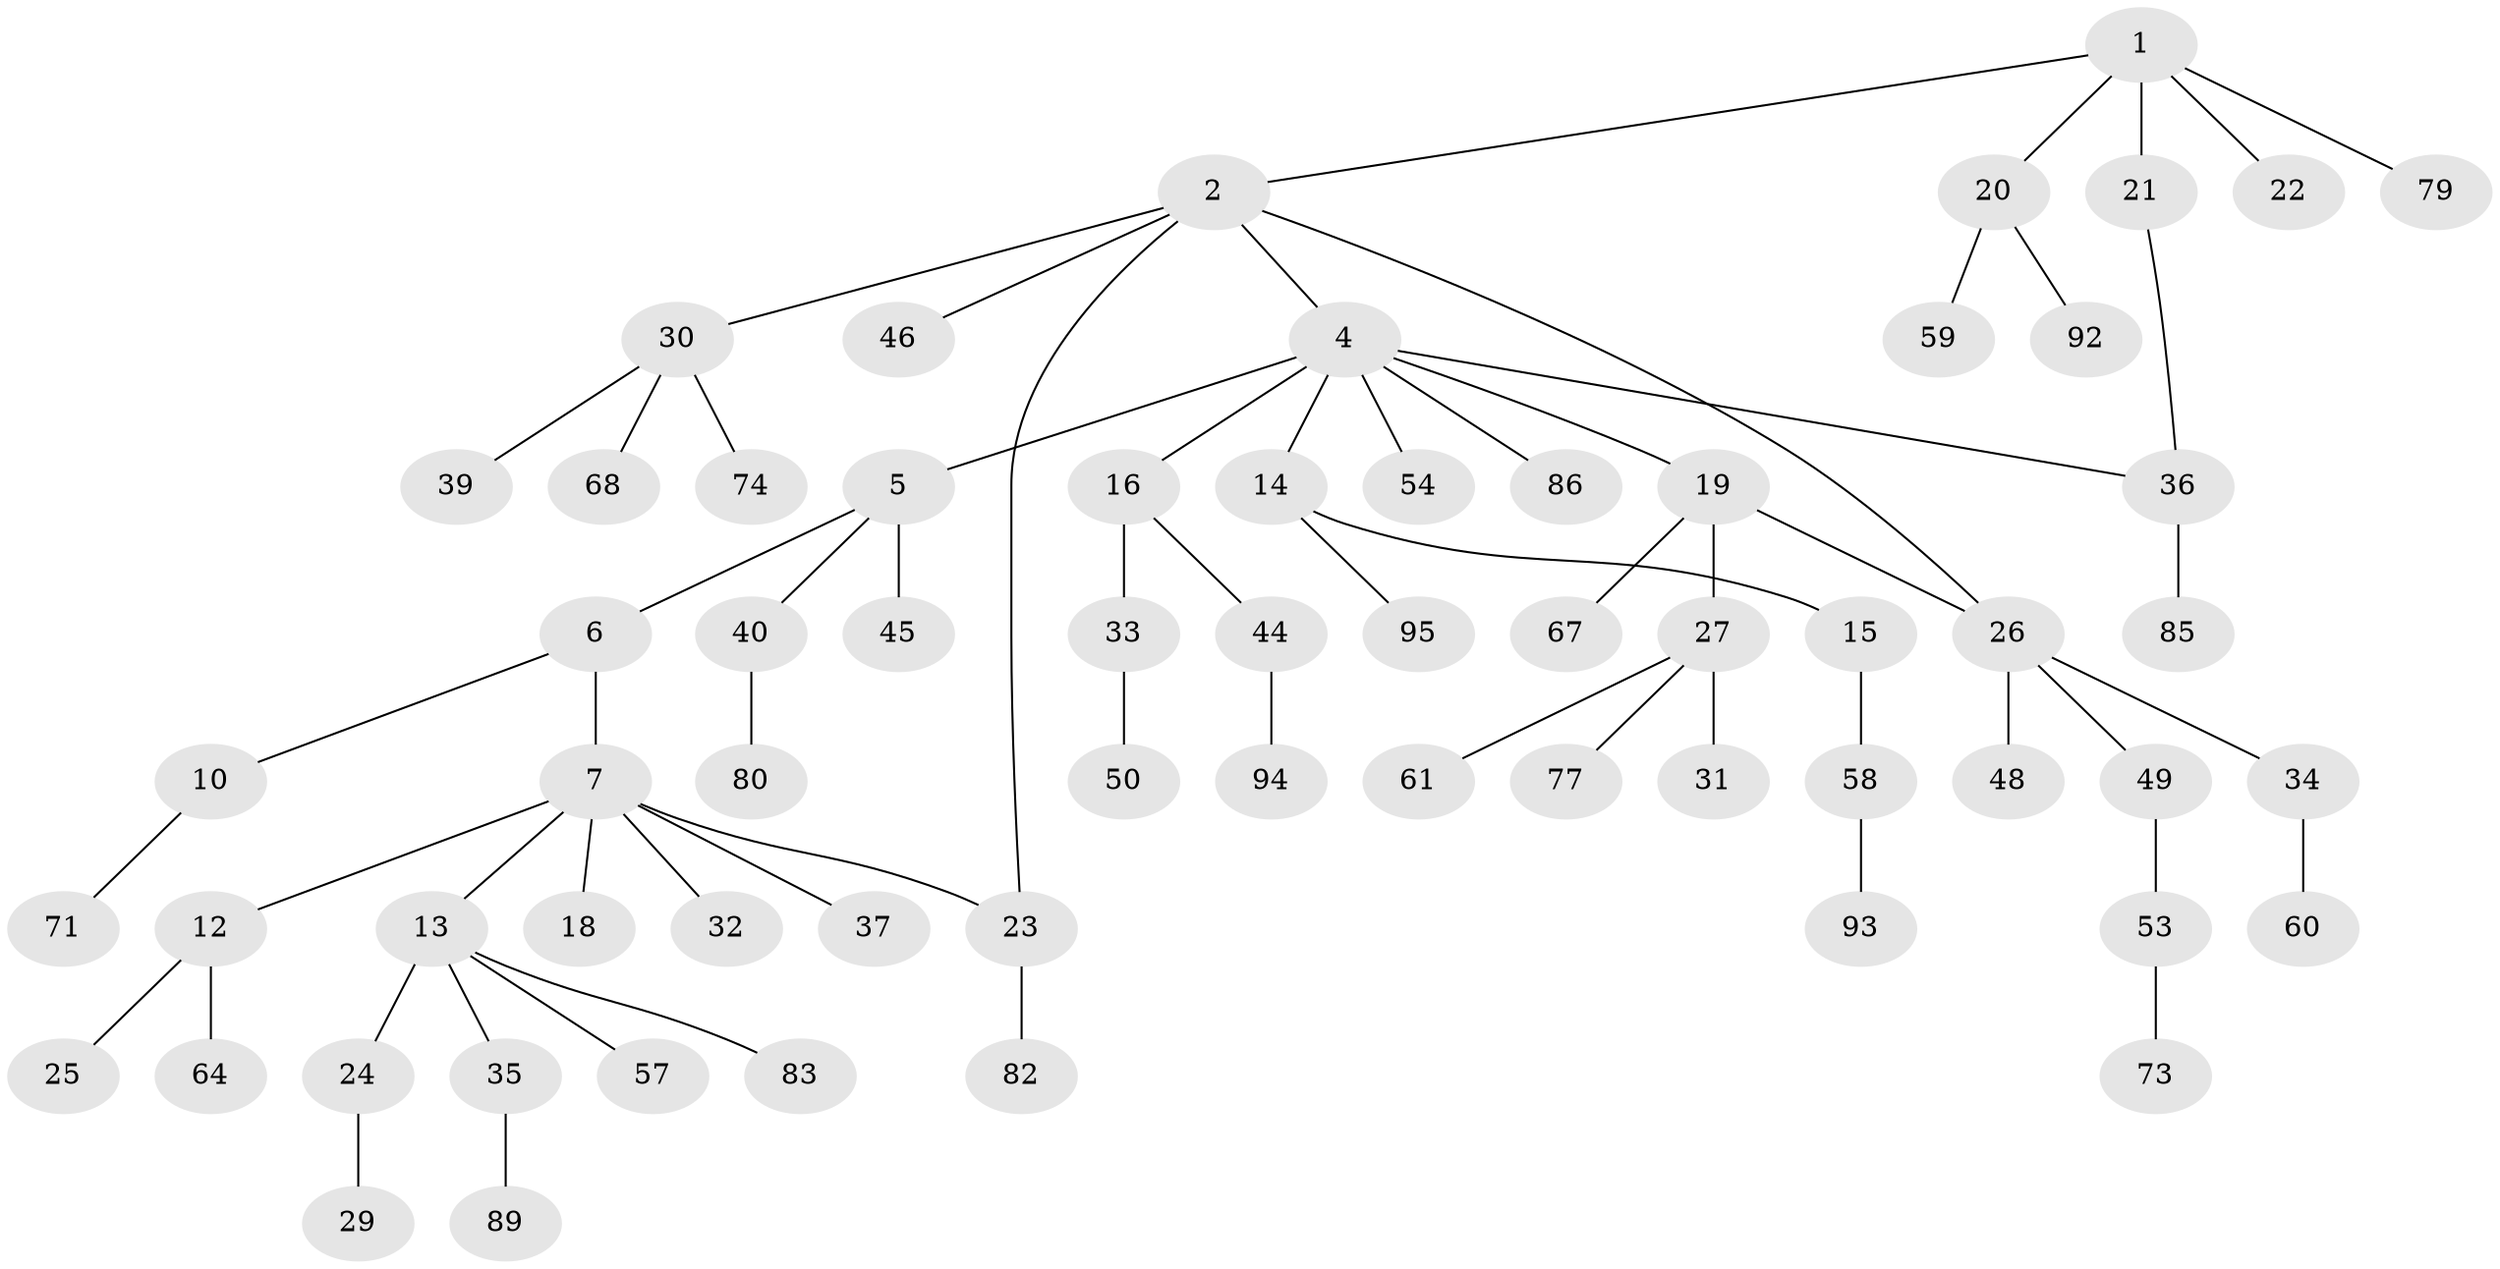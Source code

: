 // original degree distribution, {5: 0.031578947368421054, 6: 0.021052631578947368, 2: 0.23157894736842105, 8: 0.010526315789473684, 4: 0.08421052631578947, 3: 0.12631578947368421, 1: 0.49473684210526314}
// Generated by graph-tools (version 1.1) at 2025/10/02/27/25 16:10:50]
// undirected, 64 vertices, 66 edges
graph export_dot {
graph [start="1"]
  node [color=gray90,style=filled];
  1 [super="+8"];
  2 [super="+3"];
  4 [super="+88"];
  5 [super="+9"];
  6 [super="+90"];
  7 [super="+11"];
  10 [super="+52"];
  12 [super="+47"];
  13 [super="+17"];
  14;
  15 [super="+78"];
  16 [super="+66"];
  18;
  19 [super="+65"];
  20 [super="+41"];
  21;
  22;
  23 [super="+56"];
  24 [super="+81"];
  25 [super="+72"];
  26 [super="+28"];
  27 [super="+43"];
  29;
  30 [super="+38"];
  31;
  32;
  33 [super="+70"];
  34 [super="+55"];
  35 [super="+51"];
  36 [super="+75"];
  37;
  39 [super="+76"];
  40 [super="+42"];
  44 [super="+69"];
  45;
  46 [super="+63"];
  48;
  49;
  50;
  53 [super="+62"];
  54;
  57;
  58 [super="+87"];
  59;
  60;
  61 [super="+91"];
  64;
  67;
  68;
  71 [super="+84"];
  73;
  74;
  77;
  79;
  80;
  82;
  83;
  85;
  86;
  89;
  92;
  93;
  94;
  95;
  1 -- 2;
  1 -- 21;
  1 -- 22;
  1 -- 79;
  1 -- 20;
  2 -- 23;
  2 -- 26;
  2 -- 30;
  2 -- 46;
  2 -- 4;
  4 -- 5;
  4 -- 14;
  4 -- 16;
  4 -- 19;
  4 -- 54;
  4 -- 86;
  4 -- 36;
  5 -- 6;
  5 -- 40;
  5 -- 45;
  6 -- 7;
  6 -- 10;
  7 -- 12;
  7 -- 18;
  7 -- 32;
  7 -- 37;
  7 -- 13;
  7 -- 23;
  10 -- 71;
  12 -- 25;
  12 -- 64;
  13 -- 24;
  13 -- 35;
  13 -- 83;
  13 -- 57;
  14 -- 15;
  14 -- 95;
  15 -- 58;
  16 -- 33;
  16 -- 44;
  19 -- 27;
  19 -- 67;
  19 -- 26;
  20 -- 59;
  20 -- 92;
  21 -- 36;
  23 -- 82;
  24 -- 29;
  26 -- 34;
  26 -- 48;
  26 -- 49;
  27 -- 31;
  27 -- 61;
  27 -- 77;
  30 -- 39;
  30 -- 68;
  30 -- 74;
  33 -- 50;
  34 -- 60;
  35 -- 89;
  36 -- 85;
  40 -- 80;
  44 -- 94;
  49 -- 53;
  53 -- 73;
  58 -- 93;
}
